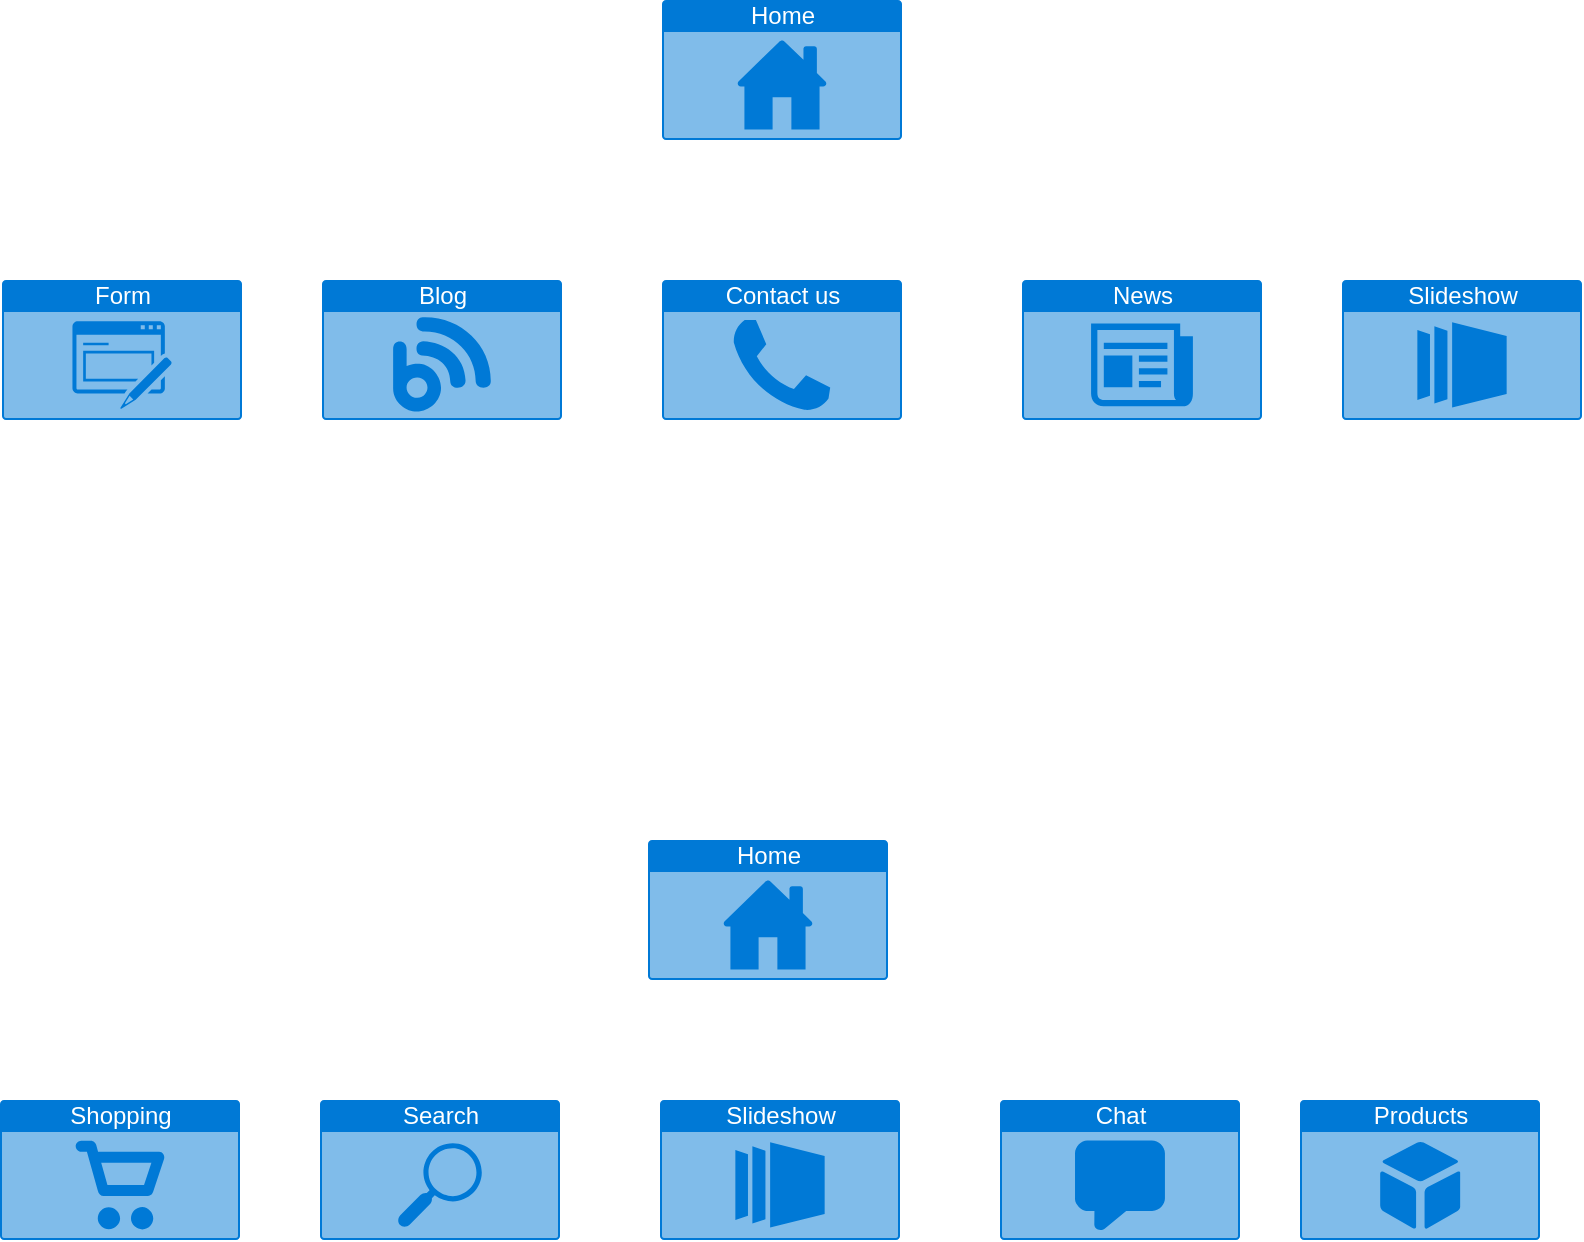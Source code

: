 <mxfile>
    <diagram id="aGFRbgiP2rC6rnxIHRUh" name="Page-1">
        <mxGraphModel dx="894" dy="671" grid="1" gridSize="10" guides="1" tooltips="1" connect="1" arrows="1" fold="1" page="1" pageScale="1" pageWidth="827" pageHeight="1169" math="0" shadow="0">
            <root>
                <mxCell id="0"/>
                <mxCell id="1" parent="0"/>
                <mxCell id="4" value="Home" style="html=1;strokeColor=none;fillColor=#0079D6;labelPosition=center;verticalLabelPosition=middle;verticalAlign=top;align=center;fontSize=12;outlineConnect=0;spacingTop=-6;fontColor=#FFFFFF;shape=mxgraph.sitemap.home;" vertex="1" parent="1">
                    <mxGeometry x="360" y="90" width="120" height="70" as="geometry"/>
                </mxCell>
                <mxCell id="5" value="Chat" style="html=1;strokeColor=none;fillColor=#0079D6;labelPosition=center;verticalLabelPosition=middle;verticalAlign=top;align=center;fontSize=12;outlineConnect=0;spacingTop=-6;fontColor=#FFFFFF;shape=mxgraph.sitemap.chat;" vertex="1" parent="1">
                    <mxGeometry x="529" y="640" width="120" height="70" as="geometry"/>
                </mxCell>
                <mxCell id="6" value="Form" style="html=1;strokeColor=none;fillColor=#0079D6;labelPosition=center;verticalLabelPosition=middle;verticalAlign=top;align=center;fontSize=12;outlineConnect=0;spacingTop=-6;fontColor=#FFFFFF;shape=mxgraph.sitemap.form;" vertex="1" parent="1">
                    <mxGeometry x="30" y="230" width="120" height="70" as="geometry"/>
                </mxCell>
                <mxCell id="7" value="News" style="html=1;strokeColor=none;fillColor=#0079D6;labelPosition=center;verticalLabelPosition=middle;verticalAlign=top;align=center;fontSize=12;outlineConnect=0;spacingTop=-6;fontColor=#FFFFFF;shape=mxgraph.sitemap.news;" vertex="1" parent="1">
                    <mxGeometry x="540" y="230" width="120" height="70" as="geometry"/>
                </mxCell>
                <mxCell id="8" value="Search" style="html=1;strokeColor=none;fillColor=#0079D6;labelPosition=center;verticalLabelPosition=middle;verticalAlign=top;align=center;fontSize=12;outlineConnect=0;spacingTop=-6;fontColor=#FFFFFF;shape=mxgraph.sitemap.search;" vertex="1" parent="1">
                    <mxGeometry x="189" y="640" width="120" height="70" as="geometry"/>
                </mxCell>
                <mxCell id="9" value="Slideshow" style="html=1;strokeColor=none;fillColor=#0079D6;labelPosition=center;verticalLabelPosition=middle;verticalAlign=top;align=center;fontSize=12;outlineConnect=0;spacingTop=-6;fontColor=#FFFFFF;shape=mxgraph.sitemap.slideshow;" vertex="1" parent="1">
                    <mxGeometry x="700" y="230" width="120" height="70" as="geometry"/>
                </mxCell>
                <mxCell id="10" value="Blog" style="html=1;strokeColor=none;fillColor=#0079D6;labelPosition=center;verticalLabelPosition=middle;verticalAlign=top;align=center;fontSize=12;outlineConnect=0;spacingTop=-6;fontColor=#FFFFFF;shape=mxgraph.sitemap.blog;" vertex="1" parent="1">
                    <mxGeometry x="190" y="230" width="120" height="70" as="geometry"/>
                </mxCell>
                <mxCell id="12" value="Contact us" style="html=1;strokeColor=none;fillColor=#0079D6;labelPosition=center;verticalLabelPosition=middle;verticalAlign=top;align=center;fontSize=12;outlineConnect=0;spacingTop=-6;fontColor=#FFFFFF;shape=mxgraph.sitemap.contact_us;" vertex="1" parent="1">
                    <mxGeometry x="360" y="230" width="120" height="70" as="geometry"/>
                </mxCell>
                <mxCell id="13" value="Home" style="html=1;strokeColor=none;fillColor=#0079D6;labelPosition=center;verticalLabelPosition=middle;verticalAlign=top;align=center;fontSize=12;outlineConnect=0;spacingTop=-6;fontColor=#FFFFFF;shape=mxgraph.sitemap.home;" vertex="1" parent="1">
                    <mxGeometry x="353" y="510" width="120" height="70" as="geometry"/>
                </mxCell>
                <mxCell id="14" value="Slideshow" style="html=1;strokeColor=none;fillColor=#0079D6;labelPosition=center;verticalLabelPosition=middle;verticalAlign=top;align=center;fontSize=12;outlineConnect=0;spacingTop=-6;fontColor=#FFFFFF;shape=mxgraph.sitemap.slideshow;" vertex="1" parent="1">
                    <mxGeometry x="359" y="640" width="120" height="70" as="geometry"/>
                </mxCell>
                <mxCell id="15" value="Products" style="html=1;strokeColor=none;fillColor=#0079D6;labelPosition=center;verticalLabelPosition=middle;verticalAlign=top;align=center;fontSize=12;outlineConnect=0;spacingTop=-6;fontColor=#FFFFFF;shape=mxgraph.sitemap.products;" vertex="1" parent="1">
                    <mxGeometry x="679" y="640" width="120" height="70" as="geometry"/>
                </mxCell>
                <mxCell id="16" value="Shopping" style="html=1;strokeColor=none;fillColor=#0079D6;labelPosition=center;verticalLabelPosition=middle;verticalAlign=top;align=center;fontSize=12;outlineConnect=0;spacingTop=-6;fontColor=#FFFFFF;shape=mxgraph.sitemap.shopping;" vertex="1" parent="1">
                    <mxGeometry x="29" y="640" width="120" height="70" as="geometry"/>
                </mxCell>
            </root>
        </mxGraphModel>
    </diagram>
</mxfile>